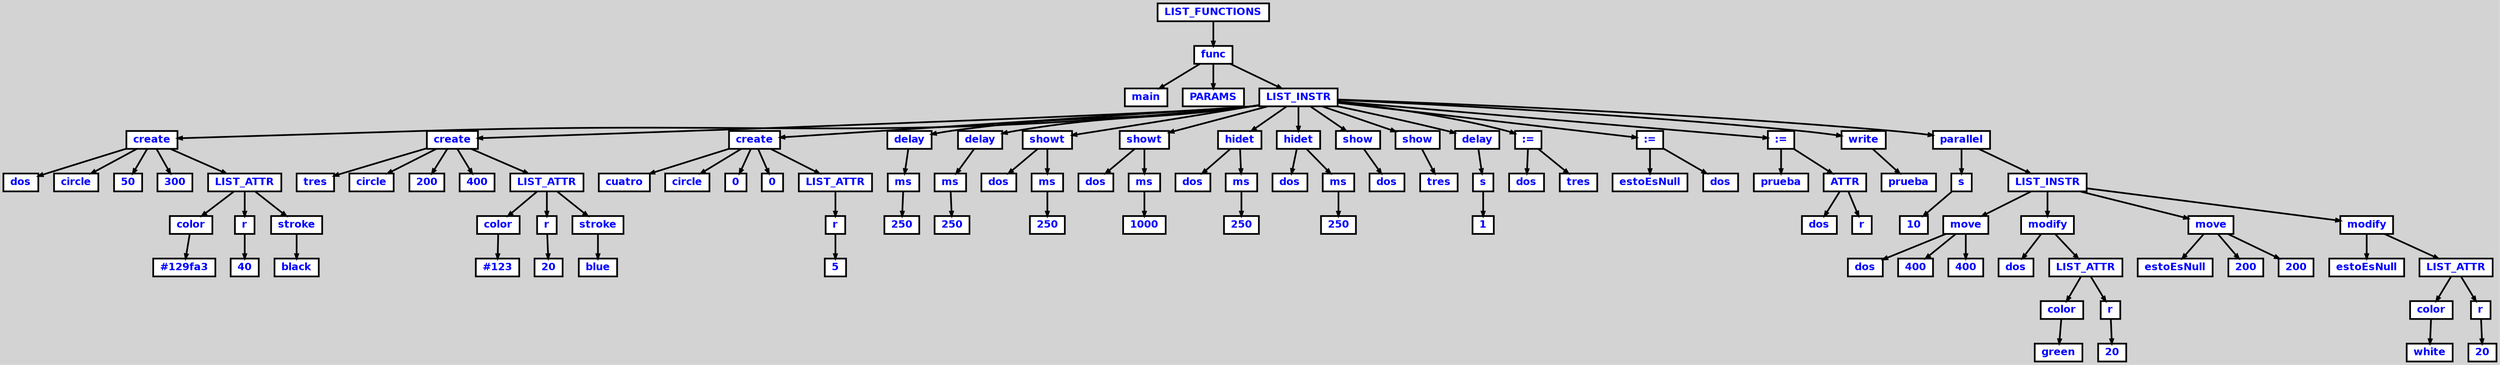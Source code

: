 digraph {

	ordering=out;
	ranksep=.4;
	bgcolor="lightgrey"; node [shape=box, fixedsize=false, fontsize=12, fontname="Helvetica-bold", fontcolor="blue"
		width=.25, height=.25, color="black", fillcolor="white", style="filled, solid, bold"];
	edge [arrowsize=.5, color="black", style="bold"]

  n0 [label="LIST_FUNCTIONS"];
  n1 [label="func"];
  n1 [label="func"];
  n2 [label="main"];
  n3 [label="PARAMS"];
  n4 [label="LIST_INSTR"];
  n4 [label="LIST_INSTR"];
  n5 [label="create"];
  n5 [label="create"];
  n6 [label="dos"];
  n7 [label="circle"];
  n8 [label="50"];
  n9 [label="300"];
  n10 [label="LIST_ATTR"];
  n10 [label="LIST_ATTR"];
  n11 [label="color"];
  n11 [label="color"];
  n12 [label="#129fa3"];
  n13 [label="r"];
  n13 [label="r"];
  n14 [label="40"];
  n15 [label="stroke"];
  n15 [label="stroke"];
  n16 [label="black"];
  n17 [label="create"];
  n17 [label="create"];
  n18 [label="tres"];
  n19 [label="circle"];
  n20 [label="200"];
  n21 [label="400"];
  n22 [label="LIST_ATTR"];
  n22 [label="LIST_ATTR"];
  n23 [label="color"];
  n23 [label="color"];
  n24 [label="#123"];
  n25 [label="r"];
  n25 [label="r"];
  n26 [label="20"];
  n27 [label="stroke"];
  n27 [label="stroke"];
  n28 [label="blue"];
  n29 [label="create"];
  n29 [label="create"];
  n30 [label="cuatro"];
  n31 [label="circle"];
  n32 [label="0"];
  n33 [label="0"];
  n34 [label="LIST_ATTR"];
  n34 [label="LIST_ATTR"];
  n35 [label="r"];
  n35 [label="r"];
  n36 [label="5"];
  n37 [label="delay"];
  n37 [label="delay"];
  n38 [label="ms"];
  n38 [label="ms"];
  n39 [label="250"];
  n40 [label="delay"];
  n40 [label="delay"];
  n41 [label="ms"];
  n41 [label="ms"];
  n42 [label="250"];
  n43 [label="showt"];
  n43 [label="showt"];
  n44 [label="dos"];
  n45 [label="ms"];
  n45 [label="ms"];
  n46 [label="250"];
  n47 [label="showt"];
  n47 [label="showt"];
  n48 [label="dos"];
  n49 [label="ms"];
  n49 [label="ms"];
  n50 [label="1000"];
  n51 [label="hidet"];
  n51 [label="hidet"];
  n52 [label="dos"];
  n53 [label="ms"];
  n53 [label="ms"];
  n54 [label="250"];
  n55 [label="hidet"];
  n55 [label="hidet"];
  n56 [label="dos"];
  n57 [label="ms"];
  n57 [label="ms"];
  n58 [label="250"];
  n59 [label="show"];
  n59 [label="show"];
  n60 [label="dos"];
  n61 [label="show"];
  n61 [label="show"];
  n62 [label="tres"];
  n63 [label="delay"];
  n63 [label="delay"];
  n64 [label="s"];
  n64 [label="s"];
  n65 [label="1"];
  n66 [label=":="];
  n66 [label=":="];
  n67 [label="dos"];
  n68 [label="tres"];
  n69 [label=":="];
  n69 [label=":="];
  n70 [label="estoEsNull"];
  n71 [label="dos"];
  n72 [label=":="];
  n72 [label=":="];
  n73 [label="prueba"];
  n74 [label="ATTR"];
  n74 [label="ATTR"];
  n75 [label="dos"];
  n76 [label="r"];
  n77 [label="write"];
  n77 [label="write"];
  n78 [label="prueba"];
  n79 [label="parallel"];
  n79 [label="parallel"];
  n80 [label="s"];
  n80 [label="s"];
  n81 [label="10"];
  n82 [label="LIST_INSTR"];
  n82 [label="LIST_INSTR"];
  n83 [label="move"];
  n83 [label="move"];
  n84 [label="dos"];
  n85 [label="400"];
  n86 [label="400"];
  n87 [label="modify"];
  n87 [label="modify"];
  n88 [label="dos"];
  n89 [label="LIST_ATTR"];
  n89 [label="LIST_ATTR"];
  n90 [label="color"];
  n90 [label="color"];
  n91 [label="green"];
  n92 [label="r"];
  n92 [label="r"];
  n93 [label="20"];
  n94 [label="move"];
  n94 [label="move"];
  n95 [label="estoEsNull"];
  n96 [label="200"];
  n97 [label="200"];
  n98 [label="modify"];
  n98 [label="modify"];
  n99 [label="estoEsNull"];
  n100 [label="LIST_ATTR"];
  n100 [label="LIST_ATTR"];
  n101 [label="color"];
  n101 [label="color"];
  n102 [label="white"];
  n103 [label="r"];
  n103 [label="r"];
  n104 [label="20"];

  n0 -> n1 // "LIST_FUNCTIONS" -> "func"
  n1 -> n2 // "func" -> "main"
  n1 -> n3 // "func" -> "PARAMS"
  n1 -> n4 // "func" -> "LIST_INSTR"
  n4 -> n5 // "LIST_INSTR" -> "create"
  n5 -> n6 // "create" -> "dos"
  n5 -> n7 // "create" -> "circle"
  n5 -> n8 // "create" -> "50"
  n5 -> n9 // "create" -> "300"
  n5 -> n10 // "create" -> "LIST_ATTR"
  n10 -> n11 // "LIST_ATTR" -> "color"
  n11 -> n12 // "color" -> "#129fa3"
  n10 -> n13 // "LIST_ATTR" -> "r"
  n13 -> n14 // "r" -> "40"
  n10 -> n15 // "LIST_ATTR" -> "stroke"
  n15 -> n16 // "stroke" -> "black"
  n4 -> n17 // "LIST_INSTR" -> "create"
  n17 -> n18 // "create" -> "tres"
  n17 -> n19 // "create" -> "circle"
  n17 -> n20 // "create" -> "200"
  n17 -> n21 // "create" -> "400"
  n17 -> n22 // "create" -> "LIST_ATTR"
  n22 -> n23 // "LIST_ATTR" -> "color"
  n23 -> n24 // "color" -> "#123"
  n22 -> n25 // "LIST_ATTR" -> "r"
  n25 -> n26 // "r" -> "20"
  n22 -> n27 // "LIST_ATTR" -> "stroke"
  n27 -> n28 // "stroke" -> "blue"
  n4 -> n29 // "LIST_INSTR" -> "create"
  n29 -> n30 // "create" -> "cuatro"
  n29 -> n31 // "create" -> "circle"
  n29 -> n32 // "create" -> "0"
  n29 -> n33 // "create" -> "0"
  n29 -> n34 // "create" -> "LIST_ATTR"
  n34 -> n35 // "LIST_ATTR" -> "r"
  n35 -> n36 // "r" -> "5"
  n4 -> n37 // "LIST_INSTR" -> "delay"
  n37 -> n38 // "delay" -> "ms"
  n38 -> n39 // "ms" -> "250"
  n4 -> n40 // "LIST_INSTR" -> "delay"
  n40 -> n41 // "delay" -> "ms"
  n41 -> n42 // "ms" -> "250"
  n4 -> n43 // "LIST_INSTR" -> "showt"
  n43 -> n44 // "showt" -> "dos"
  n43 -> n45 // "showt" -> "ms"
  n45 -> n46 // "ms" -> "250"
  n4 -> n47 // "LIST_INSTR" -> "showt"
  n47 -> n48 // "showt" -> "dos"
  n47 -> n49 // "showt" -> "ms"
  n49 -> n50 // "ms" -> "1000"
  n4 -> n51 // "LIST_INSTR" -> "hidet"
  n51 -> n52 // "hidet" -> "dos"
  n51 -> n53 // "hidet" -> "ms"
  n53 -> n54 // "ms" -> "250"
  n4 -> n55 // "LIST_INSTR" -> "hidet"
  n55 -> n56 // "hidet" -> "dos"
  n55 -> n57 // "hidet" -> "ms"
  n57 -> n58 // "ms" -> "250"
  n4 -> n59 // "LIST_INSTR" -> "show"
  n59 -> n60 // "show" -> "dos"
  n4 -> n61 // "LIST_INSTR" -> "show"
  n61 -> n62 // "show" -> "tres"
  n4 -> n63 // "LIST_INSTR" -> "delay"
  n63 -> n64 // "delay" -> "s"
  n64 -> n65 // "s" -> "1"
  n4 -> n66 // "LIST_INSTR" -> ":="
  n66 -> n67 // ":=" -> "dos"
  n66 -> n68 // ":=" -> "tres"
  n4 -> n69 // "LIST_INSTR" -> ":="
  n69 -> n70 // ":=" -> "estoEsNull"
  n69 -> n71 // ":=" -> "dos"
  n4 -> n72 // "LIST_INSTR" -> ":="
  n72 -> n73 // ":=" -> "prueba"
  n72 -> n74 // ":=" -> "ATTR"
  n74 -> n75 // "ATTR" -> "dos"
  n74 -> n76 // "ATTR" -> "r"
  n4 -> n77 // "LIST_INSTR" -> "write"
  n77 -> n78 // "write" -> "prueba"
  n4 -> n79 // "LIST_INSTR" -> "parallel"
  n79 -> n80 // "parallel" -> "s"
  n80 -> n81 // "s" -> "10"
  n79 -> n82 // "parallel" -> "LIST_INSTR"
  n82 -> n83 // "LIST_INSTR" -> "move"
  n83 -> n84 // "move" -> "dos"
  n83 -> n85 // "move" -> "400"
  n83 -> n86 // "move" -> "400"
  n82 -> n87 // "LIST_INSTR" -> "modify"
  n87 -> n88 // "modify" -> "dos"
  n87 -> n89 // "modify" -> "LIST_ATTR"
  n89 -> n90 // "LIST_ATTR" -> "color"
  n90 -> n91 // "color" -> "green"
  n89 -> n92 // "LIST_ATTR" -> "r"
  n92 -> n93 // "r" -> "20"
  n82 -> n94 // "LIST_INSTR" -> "move"
  n94 -> n95 // "move" -> "estoEsNull"
  n94 -> n96 // "move" -> "200"
  n94 -> n97 // "move" -> "200"
  n82 -> n98 // "LIST_INSTR" -> "modify"
  n98 -> n99 // "modify" -> "estoEsNull"
  n98 -> n100 // "modify" -> "LIST_ATTR"
  n100 -> n101 // "LIST_ATTR" -> "color"
  n101 -> n102 // "color" -> "white"
  n100 -> n103 // "LIST_ATTR" -> "r"
  n103 -> n104 // "r" -> "20"

}
